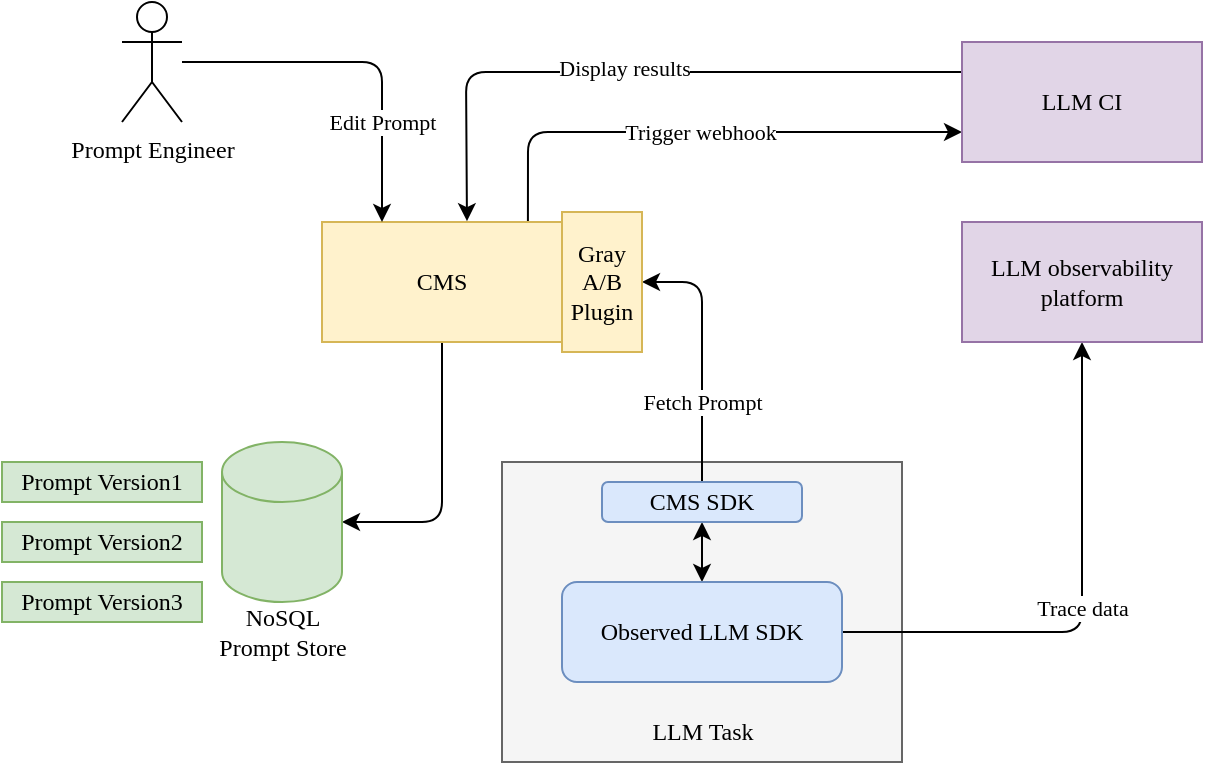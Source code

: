 <mxfile>
    <diagram id="ERAqyzelut77zMKdEk7H" name="第 1 页">
        <mxGraphModel dx="1686" dy="866" grid="1" gridSize="10" guides="1" tooltips="1" connect="1" arrows="1" fold="1" page="1" pageScale="1" pageWidth="827" pageHeight="1169" math="0" shadow="0">
            <root>
                <mxCell id="0"/>
                <mxCell id="1" parent="0"/>
                <mxCell id="2" value="" style="whiteSpace=wrap;html=1;fontFamily=Comic Sans MS;fillColor=#f5f5f5;fontColor=#333333;strokeColor=#666666;" parent="1" vertex="1">
                    <mxGeometry x="280" y="350" width="200" height="150" as="geometry"/>
                </mxCell>
                <mxCell id="3" style="edgeStyle=none;html=1;entryX=1;entryY=0.5;entryDx=0;entryDy=0;entryPerimeter=0;fontFamily=Comic Sans MS;" parent="1" source="4" target="12" edge="1">
                    <mxGeometry relative="1" as="geometry">
                        <Array as="points">
                            <mxPoint x="250" y="380"/>
                        </Array>
                    </mxGeometry>
                </mxCell>
                <mxCell id="24" value="Trigger webhook" style="edgeStyle=none;html=1;exitX=0.858;exitY=0;exitDx=0;exitDy=0;entryX=0;entryY=0.75;entryDx=0;entryDy=0;fontFamily=Comic Sans MS;startArrow=none;startFill=0;exitPerimeter=0;" parent="1" source="4" target="23" edge="1">
                    <mxGeometry relative="1" as="geometry">
                        <Array as="points">
                            <mxPoint x="293" y="185"/>
                        </Array>
                    </mxGeometry>
                </mxCell>
                <mxCell id="4" value="CMS" style="whiteSpace=wrap;html=1;fontFamily=Comic Sans MS;fillColor=#fff2cc;strokeColor=#d6b656;" parent="1" vertex="1">
                    <mxGeometry x="190" y="230" width="120" height="60" as="geometry"/>
                </mxCell>
                <mxCell id="5" value="Fetch Prompt" style="edgeStyle=none;html=1;exitX=0.5;exitY=0;exitDx=0;exitDy=0;entryX=1;entryY=0.5;entryDx=0;entryDy=0;fontFamily=Comic Sans MS;" parent="1" source="7" target="21" edge="1">
                    <mxGeometry x="-0.385" relative="1" as="geometry">
                        <Array as="points">
                            <mxPoint x="380" y="260"/>
                        </Array>
                        <mxPoint as="offset"/>
                    </mxGeometry>
                </mxCell>
                <mxCell id="6" value="" style="edgeStyle=none;html=1;fontFamily=Comic Sans MS;startArrow=classic;startFill=1;entryX=0.5;entryY=0;entryDx=0;entryDy=0;" parent="1" source="7" target="18" edge="1">
                    <mxGeometry relative="1" as="geometry">
                        <mxPoint x="389.091" y="415" as="targetPoint"/>
                    </mxGeometry>
                </mxCell>
                <mxCell id="7" value="CMS SDK" style="rounded=1;whiteSpace=wrap;html=1;fontFamily=Comic Sans MS;fillColor=#dae8fc;strokeColor=#6c8ebf;" parent="1" vertex="1">
                    <mxGeometry x="330" y="360" width="100" height="20" as="geometry"/>
                </mxCell>
                <mxCell id="8" value="LLM Task" style="text;html=1;align=center;verticalAlign=middle;resizable=0;points=[];autosize=1;strokeColor=none;fillColor=none;fontFamily=Comic Sans MS;" parent="1" vertex="1">
                    <mxGeometry x="340" y="470" width="80" height="30" as="geometry"/>
                </mxCell>
                <mxCell id="9" value="" style="edgeStyle=none;html=1;fontFamily=Comic Sans MS;entryX=0.25;entryY=0;entryDx=0;entryDy=0;" parent="1" source="11" target="4" edge="1">
                    <mxGeometry relative="1" as="geometry">
                        <Array as="points">
                            <mxPoint x="220" y="150"/>
                        </Array>
                    </mxGeometry>
                </mxCell>
                <mxCell id="10" value="Edit Prompt" style="edgeLabel;html=1;align=center;verticalAlign=middle;resizable=0;points=[];fontFamily=Comic Sans MS;" parent="9" vertex="1" connectable="0">
                    <mxGeometry x="0.444" relative="1" as="geometry">
                        <mxPoint as="offset"/>
                    </mxGeometry>
                </mxCell>
                <mxCell id="11" value="Prompt Engineer" style="shape=umlActor;verticalLabelPosition=bottom;verticalAlign=top;html=1;outlineConnect=0;fontFamily=Comic Sans MS;" parent="1" vertex="1">
                    <mxGeometry x="90" y="120" width="30" height="60" as="geometry"/>
                </mxCell>
                <mxCell id="12" value="" style="shape=cylinder3;whiteSpace=wrap;html=1;boundedLbl=1;backgroundOutline=1;size=15;fontFamily=Comic Sans MS;fillColor=#d5e8d4;strokeColor=#82b366;" parent="1" vertex="1">
                    <mxGeometry x="140" y="340" width="60" height="80" as="geometry"/>
                </mxCell>
                <mxCell id="13" value="NoSQL&lt;br&gt;Prompt Store" style="text;html=1;align=center;verticalAlign=middle;resizable=0;points=[];autosize=1;strokeColor=none;fillColor=none;fontFamily=Comic Sans MS;" parent="1" vertex="1">
                    <mxGeometry x="120" y="415" width="100" height="40" as="geometry"/>
                </mxCell>
                <mxCell id="14" value="Prompt Version1" style="rounded=0;whiteSpace=wrap;html=1;fontFamily=Comic Sans MS;fillColor=#d5e8d4;strokeColor=#82b366;" parent="1" vertex="1">
                    <mxGeometry x="30" y="350" width="100" height="20" as="geometry"/>
                </mxCell>
                <mxCell id="15" value="Prompt Version2" style="rounded=0;whiteSpace=wrap;html=1;fontFamily=Comic Sans MS;fillColor=#d5e8d4;strokeColor=#82b366;" parent="1" vertex="1">
                    <mxGeometry x="30" y="380" width="100" height="20" as="geometry"/>
                </mxCell>
                <mxCell id="16" value="Prompt Version3" style="rounded=0;whiteSpace=wrap;html=1;fontFamily=Comic Sans MS;fillColor=#d5e8d4;strokeColor=#82b366;" parent="1" vertex="1">
                    <mxGeometry x="30" y="410" width="100" height="20" as="geometry"/>
                </mxCell>
                <mxCell id="20" value="Trace data" style="edgeStyle=none;html=1;entryX=0.5;entryY=1;entryDx=0;entryDy=0;fontFamily=Comic Sans MS;startArrow=none;startFill=0;exitX=1;exitY=0.5;exitDx=0;exitDy=0;" parent="1" source="18" target="19" edge="1">
                    <mxGeometry relative="1" as="geometry">
                        <Array as="points">
                            <mxPoint x="570" y="435"/>
                        </Array>
                    </mxGeometry>
                </mxCell>
                <mxCell id="18" value="Observed LLM SDK" style="rounded=1;whiteSpace=wrap;html=1;fontFamily=Comic Sans MS;fillColor=#dae8fc;strokeColor=#6c8ebf;" parent="1" vertex="1">
                    <mxGeometry x="310" y="410" width="140" height="50" as="geometry"/>
                </mxCell>
                <mxCell id="19" value="LLM observability platform" style="whiteSpace=wrap;html=1;fontFamily=Comic Sans MS;fillColor=#e1d5e7;strokeColor=#9673a6;" parent="1" vertex="1">
                    <mxGeometry x="510" y="230" width="120" height="60" as="geometry"/>
                </mxCell>
                <mxCell id="21" value="Gray&lt;br&gt;A/B&lt;br&gt;Plugin" style="whiteSpace=wrap;html=1;fontFamily=Comic Sans MS;fillColor=#fff2cc;strokeColor=#d6b656;" parent="1" vertex="1">
                    <mxGeometry x="310" y="225" width="40" height="70" as="geometry"/>
                </mxCell>
                <mxCell id="25" style="edgeStyle=none;html=1;exitX=0;exitY=0.25;exitDx=0;exitDy=0;entryX=0.604;entryY=-0.007;entryDx=0;entryDy=0;entryPerimeter=0;fontFamily=Comic Sans MS;startArrow=none;startFill=0;" parent="1" source="23" target="4" edge="1">
                    <mxGeometry relative="1" as="geometry">
                        <Array as="points">
                            <mxPoint x="262" y="155"/>
                        </Array>
                    </mxGeometry>
                </mxCell>
                <mxCell id="26" value="Display results" style="edgeLabel;html=1;align=center;verticalAlign=middle;resizable=0;points=[];fontFamily=Comic Sans MS;" parent="25" vertex="1" connectable="0">
                    <mxGeometry x="0.051" y="-2" relative="1" as="geometry">
                        <mxPoint as="offset"/>
                    </mxGeometry>
                </mxCell>
                <mxCell id="23" value="LLM CI" style="whiteSpace=wrap;html=1;fontFamily=Comic Sans MS;fillColor=#e1d5e7;strokeColor=#9673a6;" parent="1" vertex="1">
                    <mxGeometry x="510" y="140" width="120" height="60" as="geometry"/>
                </mxCell>
            </root>
        </mxGraphModel>
    </diagram>
</mxfile>
